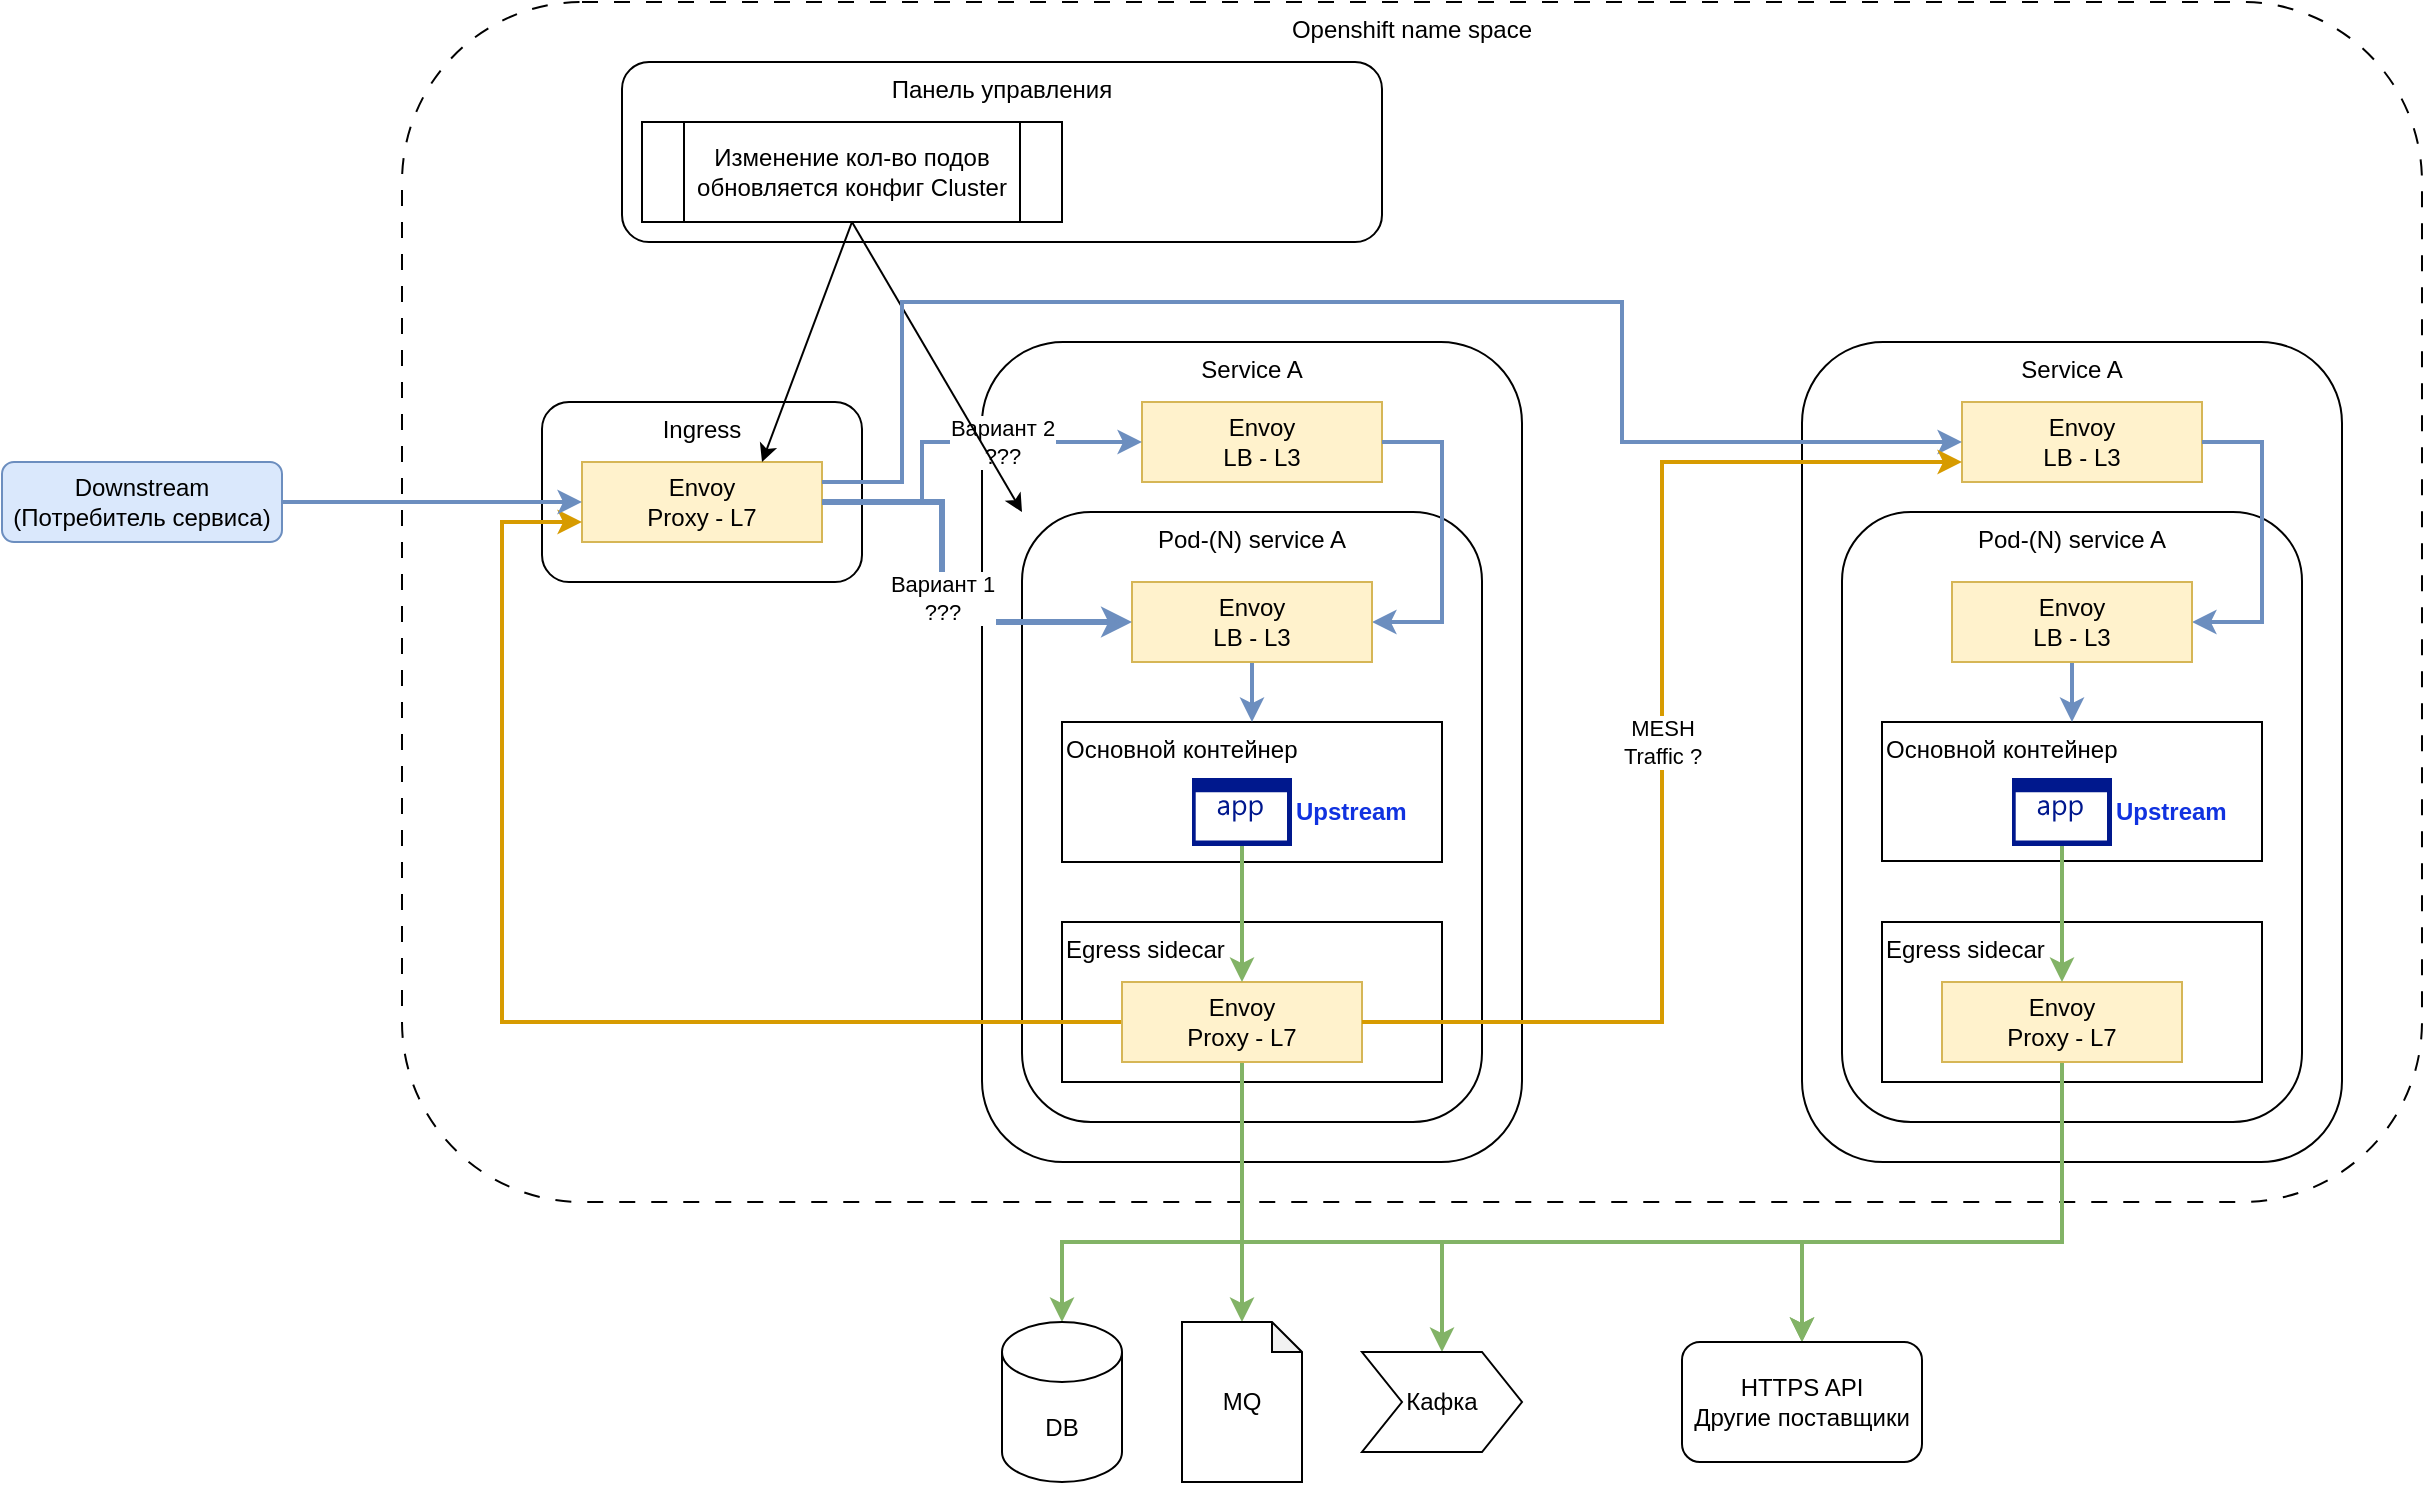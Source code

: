 <mxfile version="21.1.8" type="github">
  <diagram name="Страница 1" id="h-G-vhxxUBWK7qmxTNBn">
    <mxGraphModel dx="1750" dy="915" grid="1" gridSize="10" guides="1" tooltips="1" connect="1" arrows="1" fold="1" page="1" pageScale="1" pageWidth="827" pageHeight="1169" math="0" shadow="0">
      <root>
        <mxCell id="0" />
        <mxCell id="1" parent="0" />
        <mxCell id="gQgqUX1Pr18_1DQB4rD5-1" value="Downstream&lt;br&gt;(Потребитель сервиса)" style="rounded=1;whiteSpace=wrap;html=1;fillColor=#dae8fc;strokeColor=#6c8ebf;" vertex="1" parent="1">
          <mxGeometry x="40" y="240" width="140" height="40" as="geometry" />
        </mxCell>
        <mxCell id="gQgqUX1Pr18_1DQB4rD5-2" value="Openshift name space" style="rounded=1;whiteSpace=wrap;html=1;verticalAlign=top;dashed=1;dashPattern=8 8;" vertex="1" parent="1">
          <mxGeometry x="240" y="10" width="1010" height="600" as="geometry" />
        </mxCell>
        <mxCell id="gQgqUX1Pr18_1DQB4rD5-3" value="Ingress" style="rounded=1;whiteSpace=wrap;html=1;verticalAlign=top;" vertex="1" parent="1">
          <mxGeometry x="310" y="210" width="160" height="90" as="geometry" />
        </mxCell>
        <mxCell id="gQgqUX1Pr18_1DQB4rD5-4" value="Envoy &lt;br&gt;Proxy - L7" style="rounded=0;whiteSpace=wrap;html=1;fillColor=#fff2cc;strokeColor=#d6b656;" vertex="1" parent="1">
          <mxGeometry x="330" y="240" width="120" height="40" as="geometry" />
        </mxCell>
        <mxCell id="gQgqUX1Pr18_1DQB4rD5-5" value="Service A" style="rounded=1;whiteSpace=wrap;html=1;verticalAlign=top;" vertex="1" parent="1">
          <mxGeometry x="530" y="180" width="270" height="410" as="geometry" />
        </mxCell>
        <mxCell id="gQgqUX1Pr18_1DQB4rD5-7" value="Envoy &lt;br&gt;LB - L3" style="rounded=0;whiteSpace=wrap;html=1;fillColor=#fff2cc;strokeColor=#d6b656;" vertex="1" parent="1">
          <mxGeometry x="610" y="210" width="120" height="40" as="geometry" />
        </mxCell>
        <mxCell id="gQgqUX1Pr18_1DQB4rD5-8" value="Pod-(N) service A" style="rounded=1;whiteSpace=wrap;html=1;verticalAlign=top;" vertex="1" parent="1">
          <mxGeometry x="550" y="265" width="230" height="305" as="geometry" />
        </mxCell>
        <mxCell id="gQgqUX1Pr18_1DQB4rD5-11" value="Основной контейнер" style="rounded=0;whiteSpace=wrap;html=1;verticalAlign=top;align=left;" vertex="1" parent="1">
          <mxGeometry x="570" y="370" width="190" height="70" as="geometry" />
        </mxCell>
        <mxCell id="gQgqUX1Pr18_1DQB4rD5-10" value="Upstream&amp;nbsp;" style="sketch=0;aspect=fixed;pointerEvents=1;shadow=0;dashed=0;html=1;strokeColor=none;labelPosition=right;verticalLabelPosition=middle;verticalAlign=middle;align=left;fillColor=#00188D;shape=mxgraph.mscae.enterprise.application;fontStyle=1;fontColor=#1032e0;" vertex="1" parent="1">
          <mxGeometry x="635" y="398" width="50" height="34" as="geometry" />
        </mxCell>
        <mxCell id="gQgqUX1Pr18_1DQB4rD5-12" value="Egress sidecar" style="rounded=0;whiteSpace=wrap;html=1;verticalAlign=top;align=left;" vertex="1" parent="1">
          <mxGeometry x="570" y="470" width="190" height="80" as="geometry" />
        </mxCell>
        <mxCell id="gQgqUX1Pr18_1DQB4rD5-23" style="edgeStyle=orthogonalEdgeStyle;rounded=0;orthogonalLoop=1;jettySize=auto;html=1;exitX=0.5;exitY=1;exitDx=0;exitDy=0;entryX=0.5;entryY=0;entryDx=0;entryDy=0;entryPerimeter=0;fillColor=#d5e8d4;strokeColor=#82b366;strokeWidth=2;" edge="1" parent="1" source="gQgqUX1Pr18_1DQB4rD5-13" target="gQgqUX1Pr18_1DQB4rD5-20">
          <mxGeometry relative="1" as="geometry">
            <Array as="points">
              <mxPoint x="660" y="630" />
              <mxPoint x="570" y="630" />
            </Array>
          </mxGeometry>
        </mxCell>
        <mxCell id="gQgqUX1Pr18_1DQB4rD5-24" style="edgeStyle=orthogonalEdgeStyle;rounded=0;orthogonalLoop=1;jettySize=auto;html=1;exitX=0.5;exitY=1;exitDx=0;exitDy=0;entryX=0.5;entryY=0;entryDx=0;entryDy=0;entryPerimeter=0;strokeWidth=2;fillColor=#d5e8d4;strokeColor=#82b366;" edge="1" parent="1" source="gQgqUX1Pr18_1DQB4rD5-13" target="gQgqUX1Pr18_1DQB4rD5-21">
          <mxGeometry relative="1" as="geometry" />
        </mxCell>
        <mxCell id="gQgqUX1Pr18_1DQB4rD5-25" style="edgeStyle=orthogonalEdgeStyle;rounded=0;orthogonalLoop=1;jettySize=auto;html=1;exitX=0.5;exitY=1;exitDx=0;exitDy=0;entryX=0.5;entryY=0;entryDx=0;entryDy=0;fillColor=#d5e8d4;strokeColor=#82b366;strokeWidth=2;" edge="1" parent="1" source="gQgqUX1Pr18_1DQB4rD5-13" target="gQgqUX1Pr18_1DQB4rD5-22">
          <mxGeometry relative="1" as="geometry">
            <Array as="points">
              <mxPoint x="660" y="630" />
              <mxPoint x="760" y="630" />
            </Array>
          </mxGeometry>
        </mxCell>
        <mxCell id="gQgqUX1Pr18_1DQB4rD5-46" style="edgeStyle=orthogonalEdgeStyle;rounded=0;orthogonalLoop=1;jettySize=auto;html=1;exitX=0;exitY=0.5;exitDx=0;exitDy=0;entryX=0;entryY=0.75;entryDx=0;entryDy=0;fillColor=#ffe6cc;strokeColor=#d79b00;strokeWidth=2;" edge="1" parent="1" source="gQgqUX1Pr18_1DQB4rD5-13" target="gQgqUX1Pr18_1DQB4rD5-4">
          <mxGeometry relative="1" as="geometry">
            <Array as="points">
              <mxPoint x="290" y="520" />
              <mxPoint x="290" y="270" />
            </Array>
          </mxGeometry>
        </mxCell>
        <mxCell id="gQgqUX1Pr18_1DQB4rD5-49" style="edgeStyle=orthogonalEdgeStyle;rounded=0;orthogonalLoop=1;jettySize=auto;html=1;exitX=0.5;exitY=1;exitDx=0;exitDy=0;entryX=0.5;entryY=0;entryDx=0;entryDy=0;fillColor=#d5e8d4;strokeColor=#82b366;strokeWidth=2;" edge="1" parent="1" source="gQgqUX1Pr18_1DQB4rD5-13" target="gQgqUX1Pr18_1DQB4rD5-47">
          <mxGeometry relative="1" as="geometry">
            <Array as="points">
              <mxPoint x="660" y="630" />
              <mxPoint x="940" y="630" />
            </Array>
          </mxGeometry>
        </mxCell>
        <mxCell id="gQgqUX1Pr18_1DQB4rD5-13" value="Envoy &lt;br&gt;Proxy - L7" style="rounded=0;whiteSpace=wrap;html=1;fillColor=#fff2cc;strokeColor=#d6b656;" vertex="1" parent="1">
          <mxGeometry x="600" y="500" width="120" height="40" as="geometry" />
        </mxCell>
        <mxCell id="gQgqUX1Pr18_1DQB4rD5-14" style="edgeStyle=orthogonalEdgeStyle;rounded=0;orthogonalLoop=1;jettySize=auto;html=1;exitX=1;exitY=0.5;exitDx=0;exitDy=0;entryX=0;entryY=0.5;entryDx=0;entryDy=0;fillColor=#dae8fc;strokeColor=#6c8ebf;strokeWidth=2;" edge="1" parent="1" source="gQgqUX1Pr18_1DQB4rD5-1" target="gQgqUX1Pr18_1DQB4rD5-4">
          <mxGeometry relative="1" as="geometry" />
        </mxCell>
        <mxCell id="gQgqUX1Pr18_1DQB4rD5-15" value="Вариант 2&lt;br style=&quot;border-color: var(--border-color);&quot;&gt;???" style="edgeStyle=orthogonalEdgeStyle;rounded=0;orthogonalLoop=1;jettySize=auto;html=1;exitX=1;exitY=0.5;exitDx=0;exitDy=0;entryX=0;entryY=0.5;entryDx=0;entryDy=0;fillColor=#dae8fc;strokeColor=#6c8ebf;strokeWidth=2;" edge="1" parent="1" source="gQgqUX1Pr18_1DQB4rD5-4" target="gQgqUX1Pr18_1DQB4rD5-7">
          <mxGeometry x="0.263" relative="1" as="geometry">
            <Array as="points">
              <mxPoint x="500" y="260" />
              <mxPoint x="500" y="230" />
            </Array>
            <mxPoint as="offset" />
          </mxGeometry>
        </mxCell>
        <mxCell id="gQgqUX1Pr18_1DQB4rD5-18" style="edgeStyle=orthogonalEdgeStyle;rounded=0;orthogonalLoop=1;jettySize=auto;html=1;exitX=0.5;exitY=1;exitDx=0;exitDy=0;exitPerimeter=0;entryX=0.5;entryY=0;entryDx=0;entryDy=0;fillColor=#d5e8d4;strokeColor=#82b366;strokeWidth=2;" edge="1" parent="1" source="gQgqUX1Pr18_1DQB4rD5-10" target="gQgqUX1Pr18_1DQB4rD5-13">
          <mxGeometry relative="1" as="geometry" />
        </mxCell>
        <mxCell id="gQgqUX1Pr18_1DQB4rD5-19" style="edgeStyle=orthogonalEdgeStyle;rounded=0;orthogonalLoop=1;jettySize=auto;html=1;exitX=1;exitY=0.5;exitDx=0;exitDy=0;entryX=1;entryY=0.5;entryDx=0;entryDy=0;strokeWidth=2;fillColor=#dae8fc;strokeColor=#6c8ebf;" edge="1" parent="1" source="gQgqUX1Pr18_1DQB4rD5-7" target="gQgqUX1Pr18_1DQB4rD5-26">
          <mxGeometry relative="1" as="geometry">
            <Array as="points">
              <mxPoint x="760" y="230" />
              <mxPoint x="760" y="320" />
            </Array>
          </mxGeometry>
        </mxCell>
        <mxCell id="gQgqUX1Pr18_1DQB4rD5-20" value="DB" style="shape=cylinder3;whiteSpace=wrap;html=1;boundedLbl=1;backgroundOutline=1;size=15;" vertex="1" parent="1">
          <mxGeometry x="540" y="670" width="60" height="80" as="geometry" />
        </mxCell>
        <mxCell id="gQgqUX1Pr18_1DQB4rD5-21" value="MQ" style="shape=note;whiteSpace=wrap;html=1;backgroundOutline=1;darkOpacity=0.05;size=15;" vertex="1" parent="1">
          <mxGeometry x="630" y="670" width="60" height="80" as="geometry" />
        </mxCell>
        <mxCell id="gQgqUX1Pr18_1DQB4rD5-22" value="Кафка" style="shape=step;perimeter=stepPerimeter;whiteSpace=wrap;html=1;fixedSize=1;" vertex="1" parent="1">
          <mxGeometry x="720" y="685" width="80" height="50" as="geometry" />
        </mxCell>
        <mxCell id="gQgqUX1Pr18_1DQB4rD5-27" style="edgeStyle=orthogonalEdgeStyle;rounded=0;orthogonalLoop=1;jettySize=auto;html=1;exitX=0.5;exitY=1;exitDx=0;exitDy=0;entryX=0.5;entryY=0;entryDx=0;entryDy=0;fillColor=#dae8fc;strokeColor=#6c8ebf;strokeWidth=2;" edge="1" parent="1" source="gQgqUX1Pr18_1DQB4rD5-26" target="gQgqUX1Pr18_1DQB4rD5-11">
          <mxGeometry relative="1" as="geometry" />
        </mxCell>
        <mxCell id="gQgqUX1Pr18_1DQB4rD5-26" value="Envoy &lt;br&gt;LB - L3" style="rounded=0;whiteSpace=wrap;html=1;fillColor=#fff2cc;strokeColor=#d6b656;" vertex="1" parent="1">
          <mxGeometry x="605" y="300" width="120" height="40" as="geometry" />
        </mxCell>
        <mxCell id="gQgqUX1Pr18_1DQB4rD5-28" value="Панель управления" style="rounded=1;whiteSpace=wrap;html=1;verticalAlign=top;" vertex="1" parent="1">
          <mxGeometry x="350" y="40" width="380" height="90" as="geometry" />
        </mxCell>
        <mxCell id="gQgqUX1Pr18_1DQB4rD5-31" value="Изменение кол-во подов обновляется конфиг Cluster" style="shape=process;whiteSpace=wrap;html=1;backgroundOutline=1;" vertex="1" parent="1">
          <mxGeometry x="360" y="70" width="210" height="50" as="geometry" />
        </mxCell>
        <mxCell id="gQgqUX1Pr18_1DQB4rD5-29" style="rounded=0;orthogonalLoop=1;jettySize=auto;html=1;exitX=0.5;exitY=1;exitDx=0;exitDy=0;entryX=0;entryY=0;entryDx=0;entryDy=0;" edge="1" parent="1" source="gQgqUX1Pr18_1DQB4rD5-31" target="gQgqUX1Pr18_1DQB4rD5-8">
          <mxGeometry relative="1" as="geometry" />
        </mxCell>
        <mxCell id="gQgqUX1Pr18_1DQB4rD5-30" style="rounded=0;orthogonalLoop=1;jettySize=auto;html=1;exitX=0.5;exitY=1;exitDx=0;exitDy=0;entryX=0.75;entryY=0;entryDx=0;entryDy=0;" edge="1" parent="1" source="gQgqUX1Pr18_1DQB4rD5-31" target="gQgqUX1Pr18_1DQB4rD5-4">
          <mxGeometry relative="1" as="geometry" />
        </mxCell>
        <mxCell id="gQgqUX1Pr18_1DQB4rD5-32" value="Вариант 1&lt;br&gt;???" style="edgeStyle=orthogonalEdgeStyle;rounded=0;orthogonalLoop=1;jettySize=auto;html=1;exitX=1;exitY=0.5;exitDx=0;exitDy=0;entryX=0;entryY=0.5;entryDx=0;entryDy=0;strokeWidth=3;fillColor=#dae8fc;strokeColor=#6c8ebf;" edge="1" parent="1" source="gQgqUX1Pr18_1DQB4rD5-4" target="gQgqUX1Pr18_1DQB4rD5-26">
          <mxGeometry relative="1" as="geometry">
            <Array as="points">
              <mxPoint x="510" y="260" />
              <mxPoint x="510" y="320" />
            </Array>
          </mxGeometry>
        </mxCell>
        <mxCell id="gQgqUX1Pr18_1DQB4rD5-33" value="Service A" style="rounded=1;whiteSpace=wrap;html=1;verticalAlign=top;" vertex="1" parent="1">
          <mxGeometry x="940" y="180" width="270" height="410" as="geometry" />
        </mxCell>
        <mxCell id="gQgqUX1Pr18_1DQB4rD5-34" value="Envoy &lt;br&gt;LB - L3" style="rounded=0;whiteSpace=wrap;html=1;fillColor=#fff2cc;strokeColor=#d6b656;" vertex="1" parent="1">
          <mxGeometry x="1020" y="210" width="120" height="40" as="geometry" />
        </mxCell>
        <mxCell id="gQgqUX1Pr18_1DQB4rD5-35" value="Pod-(N) service A" style="rounded=1;whiteSpace=wrap;html=1;verticalAlign=top;" vertex="1" parent="1">
          <mxGeometry x="960" y="265" width="230" height="305" as="geometry" />
        </mxCell>
        <mxCell id="gQgqUX1Pr18_1DQB4rD5-36" value="Основной контейнер" style="rounded=0;whiteSpace=wrap;html=1;verticalAlign=top;align=left;" vertex="1" parent="1">
          <mxGeometry x="980" y="370" width="190" height="69.5" as="geometry" />
        </mxCell>
        <mxCell id="gQgqUX1Pr18_1DQB4rD5-37" value="Upstream&amp;nbsp;" style="sketch=0;aspect=fixed;pointerEvents=1;shadow=0;dashed=0;html=1;strokeColor=none;labelPosition=right;verticalLabelPosition=middle;verticalAlign=middle;align=left;fillColor=#00188D;shape=mxgraph.mscae.enterprise.application;fontColor=#1032e0;fontStyle=1" vertex="1" parent="1">
          <mxGeometry x="1045" y="398" width="50" height="34" as="geometry" />
        </mxCell>
        <mxCell id="gQgqUX1Pr18_1DQB4rD5-38" value="Egress sidecar" style="rounded=0;whiteSpace=wrap;html=1;verticalAlign=top;align=left;" vertex="1" parent="1">
          <mxGeometry x="980" y="470" width="190" height="80" as="geometry" />
        </mxCell>
        <mxCell id="gQgqUX1Pr18_1DQB4rD5-48" style="edgeStyle=orthogonalEdgeStyle;rounded=0;orthogonalLoop=1;jettySize=auto;html=1;exitX=0.5;exitY=1;exitDx=0;exitDy=0;entryX=0.5;entryY=0;entryDx=0;entryDy=0;fillColor=#d5e8d4;strokeColor=#82b366;strokeWidth=2;" edge="1" parent="1" source="gQgqUX1Pr18_1DQB4rD5-39" target="gQgqUX1Pr18_1DQB4rD5-47">
          <mxGeometry relative="1" as="geometry">
            <Array as="points">
              <mxPoint x="1070" y="630" />
              <mxPoint x="940" y="630" />
            </Array>
          </mxGeometry>
        </mxCell>
        <mxCell id="gQgqUX1Pr18_1DQB4rD5-39" value="Envoy &lt;br&gt;Proxy - L7" style="rounded=0;whiteSpace=wrap;html=1;fillColor=#fff2cc;strokeColor=#d6b656;" vertex="1" parent="1">
          <mxGeometry x="1010" y="500" width="120" height="40" as="geometry" />
        </mxCell>
        <mxCell id="gQgqUX1Pr18_1DQB4rD5-40" style="edgeStyle=orthogonalEdgeStyle;rounded=0;orthogonalLoop=1;jettySize=auto;html=1;exitX=0.5;exitY=1;exitDx=0;exitDy=0;exitPerimeter=0;entryX=0.5;entryY=0;entryDx=0;entryDy=0;fillColor=#d5e8d4;strokeColor=#82b366;strokeWidth=2;" edge="1" parent="1" source="gQgqUX1Pr18_1DQB4rD5-37" target="gQgqUX1Pr18_1DQB4rD5-39">
          <mxGeometry relative="1" as="geometry" />
        </mxCell>
        <mxCell id="gQgqUX1Pr18_1DQB4rD5-41" style="edgeStyle=orthogonalEdgeStyle;rounded=0;orthogonalLoop=1;jettySize=auto;html=1;exitX=1;exitY=0.5;exitDx=0;exitDy=0;entryX=1;entryY=0.5;entryDx=0;entryDy=0;strokeWidth=2;fillColor=#dae8fc;strokeColor=#6c8ebf;" edge="1" parent="1" source="gQgqUX1Pr18_1DQB4rD5-34" target="gQgqUX1Pr18_1DQB4rD5-43">
          <mxGeometry relative="1" as="geometry">
            <Array as="points">
              <mxPoint x="1170" y="230" />
              <mxPoint x="1170" y="320" />
            </Array>
          </mxGeometry>
        </mxCell>
        <mxCell id="gQgqUX1Pr18_1DQB4rD5-42" style="edgeStyle=orthogonalEdgeStyle;rounded=0;orthogonalLoop=1;jettySize=auto;html=1;exitX=0.5;exitY=1;exitDx=0;exitDy=0;entryX=0.5;entryY=0;entryDx=0;entryDy=0;fillColor=#dae8fc;strokeColor=#6c8ebf;strokeWidth=2;" edge="1" parent="1" source="gQgqUX1Pr18_1DQB4rD5-43" target="gQgqUX1Pr18_1DQB4rD5-36">
          <mxGeometry relative="1" as="geometry" />
        </mxCell>
        <mxCell id="gQgqUX1Pr18_1DQB4rD5-43" value="Envoy &lt;br&gt;LB - L3" style="rounded=0;whiteSpace=wrap;html=1;fillColor=#fff2cc;strokeColor=#d6b656;" vertex="1" parent="1">
          <mxGeometry x="1015" y="300" width="120" height="40" as="geometry" />
        </mxCell>
        <mxCell id="gQgqUX1Pr18_1DQB4rD5-44" style="edgeStyle=orthogonalEdgeStyle;rounded=0;orthogonalLoop=1;jettySize=auto;html=1;exitX=1;exitY=0.25;exitDx=0;exitDy=0;entryX=0;entryY=0.5;entryDx=0;entryDy=0;strokeWidth=2;fillColor=#dae8fc;strokeColor=#6c8ebf;" edge="1" parent="1" source="gQgqUX1Pr18_1DQB4rD5-4" target="gQgqUX1Pr18_1DQB4rD5-34">
          <mxGeometry relative="1" as="geometry">
            <Array as="points">
              <mxPoint x="490" y="250" />
              <mxPoint x="490" y="160" />
              <mxPoint x="850" y="160" />
              <mxPoint x="850" y="230" />
            </Array>
          </mxGeometry>
        </mxCell>
        <mxCell id="gQgqUX1Pr18_1DQB4rD5-45" value="MESH&lt;br&gt;Traffic ?" style="edgeStyle=orthogonalEdgeStyle;rounded=0;orthogonalLoop=1;jettySize=auto;html=1;exitX=1;exitY=0.5;exitDx=0;exitDy=0;entryX=0;entryY=0.75;entryDx=0;entryDy=0;strokeWidth=2;fillColor=#ffe6cc;strokeColor=#d79b00;" edge="1" parent="1" source="gQgqUX1Pr18_1DQB4rD5-13" target="gQgqUX1Pr18_1DQB4rD5-34">
          <mxGeometry relative="1" as="geometry" />
        </mxCell>
        <mxCell id="gQgqUX1Pr18_1DQB4rD5-47" value="HTTPS API&lt;br&gt;Другие поставщики" style="rounded=1;whiteSpace=wrap;html=1;" vertex="1" parent="1">
          <mxGeometry x="880" y="680" width="120" height="60" as="geometry" />
        </mxCell>
      </root>
    </mxGraphModel>
  </diagram>
</mxfile>
